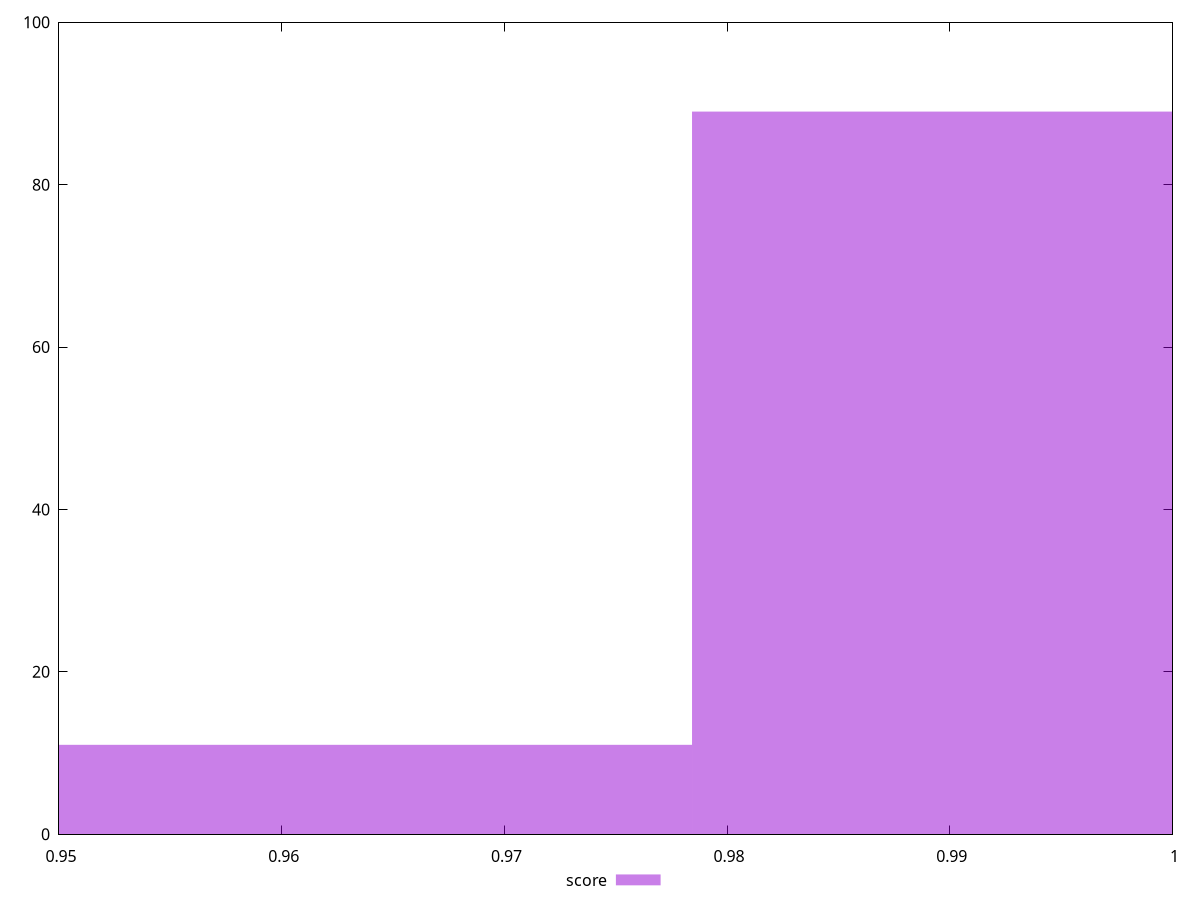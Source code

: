reset

$score <<EOF
0.9955904659922975 89
0.9612597602684252 11
EOF

set key outside below
set boxwidth 0.034330705723872326
set xrange [0.95:1]
set yrange [0:100]
set trange [0:100]
set style fill transparent solid 0.5 noborder
set terminal svg size 640, 490 enhanced background rgb 'white'
set output "reports/report_00032_2021-02-25T10-28-15.087Z/uses-rel-preconnect/samples/music/score/histogram.svg"

plot $score title "score" with boxes

reset
